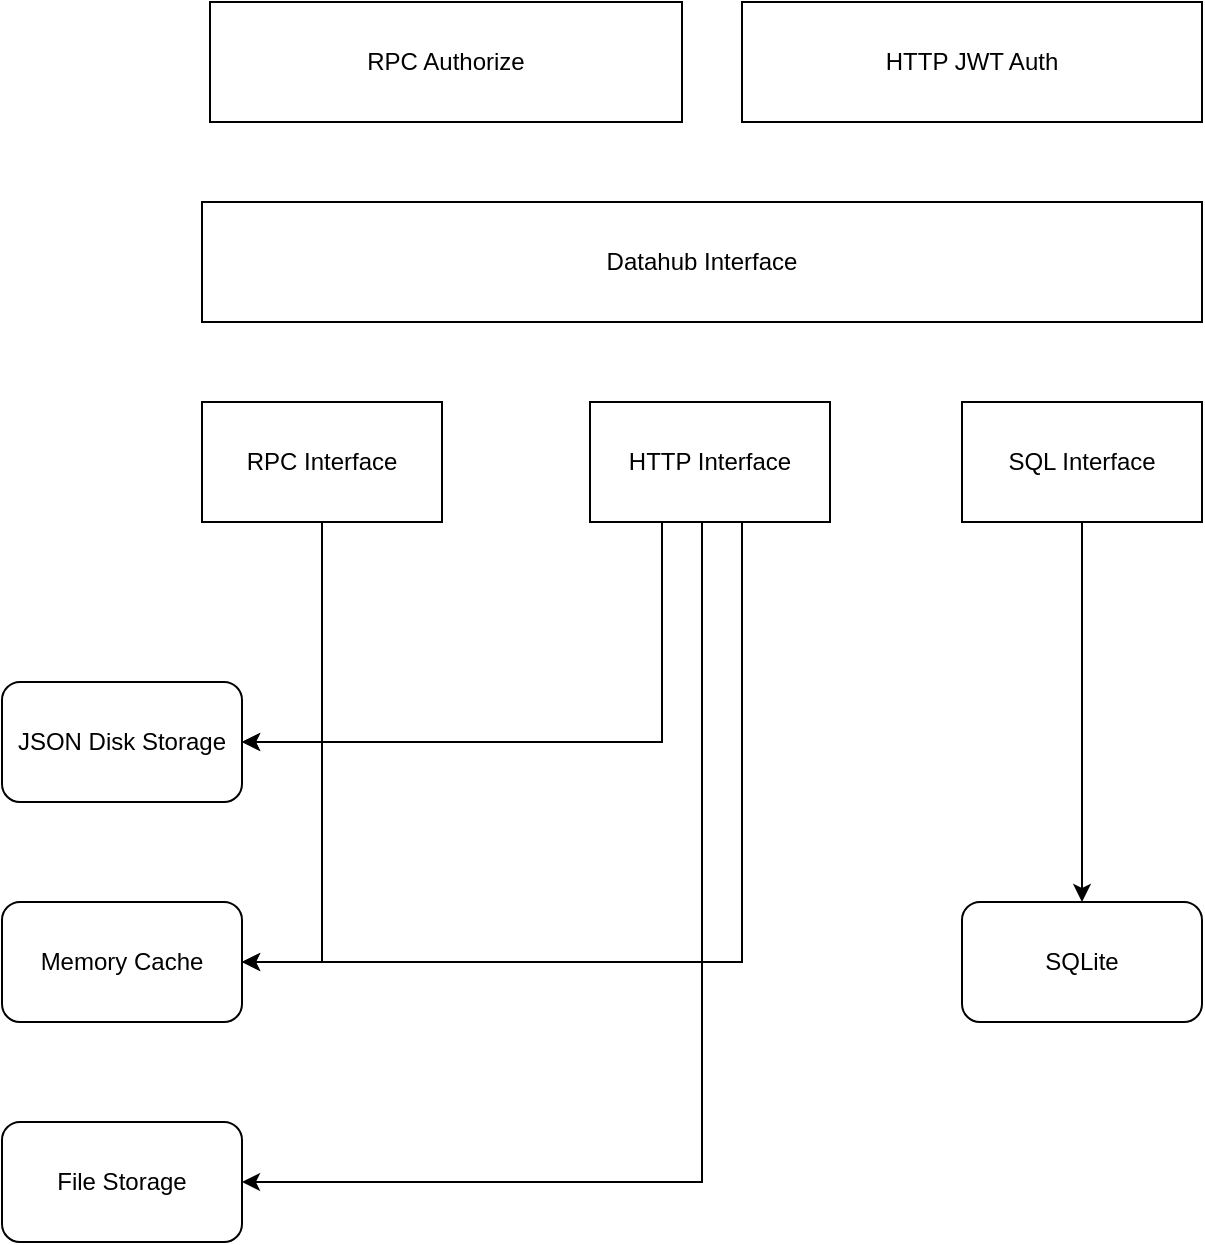 <mxfile version="23.0.2" type="device">
  <diagram name="第 1 页" id="XGKtJFqOBUtTHtnPC8kG">
    <mxGraphModel dx="1100" dy="614" grid="1" gridSize="10" guides="1" tooltips="1" connect="1" arrows="1" fold="1" page="1" pageScale="1" pageWidth="827" pageHeight="1169" math="0" shadow="0">
      <root>
        <mxCell id="0" />
        <mxCell id="1" parent="0" />
        <mxCell id="gekG19gA_uEYzbWWgDZr-17" style="edgeStyle=orthogonalEdgeStyle;rounded=0;orthogonalLoop=1;jettySize=auto;html=1;entryX=1;entryY=0.5;entryDx=0;entryDy=0;" edge="1" parent="1" source="gekG19gA_uEYzbWWgDZr-1" target="gekG19gA_uEYzbWWgDZr-15">
          <mxGeometry relative="1" as="geometry" />
        </mxCell>
        <mxCell id="gekG19gA_uEYzbWWgDZr-18" style="edgeStyle=orthogonalEdgeStyle;rounded=0;orthogonalLoop=1;jettySize=auto;html=1;entryX=1;entryY=0.5;entryDx=0;entryDy=0;" edge="1" parent="1" source="gekG19gA_uEYzbWWgDZr-1" target="gekG19gA_uEYzbWWgDZr-16">
          <mxGeometry relative="1" as="geometry" />
        </mxCell>
        <mxCell id="gekG19gA_uEYzbWWgDZr-1" value="RPC Interface" style="rounded=0;whiteSpace=wrap;html=1;" vertex="1" parent="1">
          <mxGeometry x="160" y="260" width="120" height="60" as="geometry" />
        </mxCell>
        <mxCell id="gekG19gA_uEYzbWWgDZr-20" style="edgeStyle=orthogonalEdgeStyle;rounded=0;orthogonalLoop=1;jettySize=auto;html=1;entryX=1;entryY=0.5;entryDx=0;entryDy=0;" edge="1" parent="1" source="gekG19gA_uEYzbWWgDZr-2" target="gekG19gA_uEYzbWWgDZr-19">
          <mxGeometry relative="1" as="geometry">
            <Array as="points">
              <mxPoint x="410" y="650" />
            </Array>
          </mxGeometry>
        </mxCell>
        <mxCell id="gekG19gA_uEYzbWWgDZr-21" style="edgeStyle=orthogonalEdgeStyle;rounded=0;orthogonalLoop=1;jettySize=auto;html=1;entryX=1;entryY=0.5;entryDx=0;entryDy=0;" edge="1" parent="1" source="gekG19gA_uEYzbWWgDZr-2" target="gekG19gA_uEYzbWWgDZr-15">
          <mxGeometry relative="1" as="geometry">
            <Array as="points">
              <mxPoint x="390" y="430" />
            </Array>
          </mxGeometry>
        </mxCell>
        <mxCell id="gekG19gA_uEYzbWWgDZr-22" style="edgeStyle=orthogonalEdgeStyle;rounded=0;orthogonalLoop=1;jettySize=auto;html=1;entryX=1;entryY=0.5;entryDx=0;entryDy=0;" edge="1" parent="1" source="gekG19gA_uEYzbWWgDZr-2" target="gekG19gA_uEYzbWWgDZr-16">
          <mxGeometry relative="1" as="geometry">
            <Array as="points">
              <mxPoint x="430" y="540" />
            </Array>
          </mxGeometry>
        </mxCell>
        <mxCell id="gekG19gA_uEYzbWWgDZr-2" value="HTTP Interface" style="rounded=0;whiteSpace=wrap;html=1;" vertex="1" parent="1">
          <mxGeometry x="354" y="260" width="120" height="60" as="geometry" />
        </mxCell>
        <mxCell id="gekG19gA_uEYzbWWgDZr-24" style="edgeStyle=orthogonalEdgeStyle;rounded=0;orthogonalLoop=1;jettySize=auto;html=1;" edge="1" parent="1" source="gekG19gA_uEYzbWWgDZr-3" target="gekG19gA_uEYzbWWgDZr-23">
          <mxGeometry relative="1" as="geometry" />
        </mxCell>
        <mxCell id="gekG19gA_uEYzbWWgDZr-3" value="SQL Interface" style="rounded=0;whiteSpace=wrap;html=1;" vertex="1" parent="1">
          <mxGeometry x="540" y="260" width="120" height="60" as="geometry" />
        </mxCell>
        <mxCell id="gekG19gA_uEYzbWWgDZr-4" value="Datahub Interface" style="rounded=0;whiteSpace=wrap;html=1;" vertex="1" parent="1">
          <mxGeometry x="160" y="160" width="500" height="60" as="geometry" />
        </mxCell>
        <mxCell id="gekG19gA_uEYzbWWgDZr-15" value="JSON Disk Storage" style="rounded=1;whiteSpace=wrap;html=1;" vertex="1" parent="1">
          <mxGeometry x="60" y="400" width="120" height="60" as="geometry" />
        </mxCell>
        <mxCell id="gekG19gA_uEYzbWWgDZr-16" value="Memory Cache" style="rounded=1;whiteSpace=wrap;html=1;" vertex="1" parent="1">
          <mxGeometry x="60" y="510" width="120" height="60" as="geometry" />
        </mxCell>
        <mxCell id="gekG19gA_uEYzbWWgDZr-19" value="File Storage" style="rounded=1;whiteSpace=wrap;html=1;" vertex="1" parent="1">
          <mxGeometry x="60" y="620" width="120" height="60" as="geometry" />
        </mxCell>
        <mxCell id="gekG19gA_uEYzbWWgDZr-23" value="SQLite" style="rounded=1;whiteSpace=wrap;html=1;" vertex="1" parent="1">
          <mxGeometry x="540" y="510" width="120" height="60" as="geometry" />
        </mxCell>
        <mxCell id="gekG19gA_uEYzbWWgDZr-25" value="RPC Authorize" style="rounded=0;whiteSpace=wrap;html=1;" vertex="1" parent="1">
          <mxGeometry x="164" y="60" width="236" height="60" as="geometry" />
        </mxCell>
        <mxCell id="gekG19gA_uEYzbWWgDZr-26" value="HTTP JWT Auth" style="rounded=0;whiteSpace=wrap;html=1;" vertex="1" parent="1">
          <mxGeometry x="430" y="60" width="230" height="60" as="geometry" />
        </mxCell>
      </root>
    </mxGraphModel>
  </diagram>
</mxfile>
